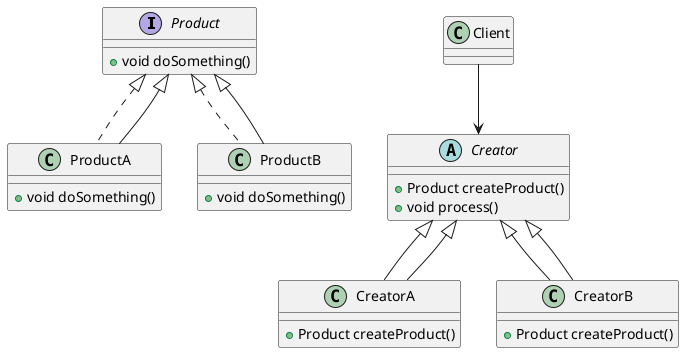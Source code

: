 @startuml
interface Product {
    + void doSomething()
}

class ProductA implements Product {
    + void doSomething()
}

class ProductB implements Product {
    + void doSomething()
}

abstract class Creator {
    + Product createProduct()
    + void process()
}

class CreatorA extends Creator {
    + Product createProduct()
}

class CreatorB extends Creator {
    + Product createProduct()
}

Client --> Creator
Creator <|-- CreatorA
Creator <|-- CreatorB
Product <|-- ProductA
Product <|-- ProductB
@enduml